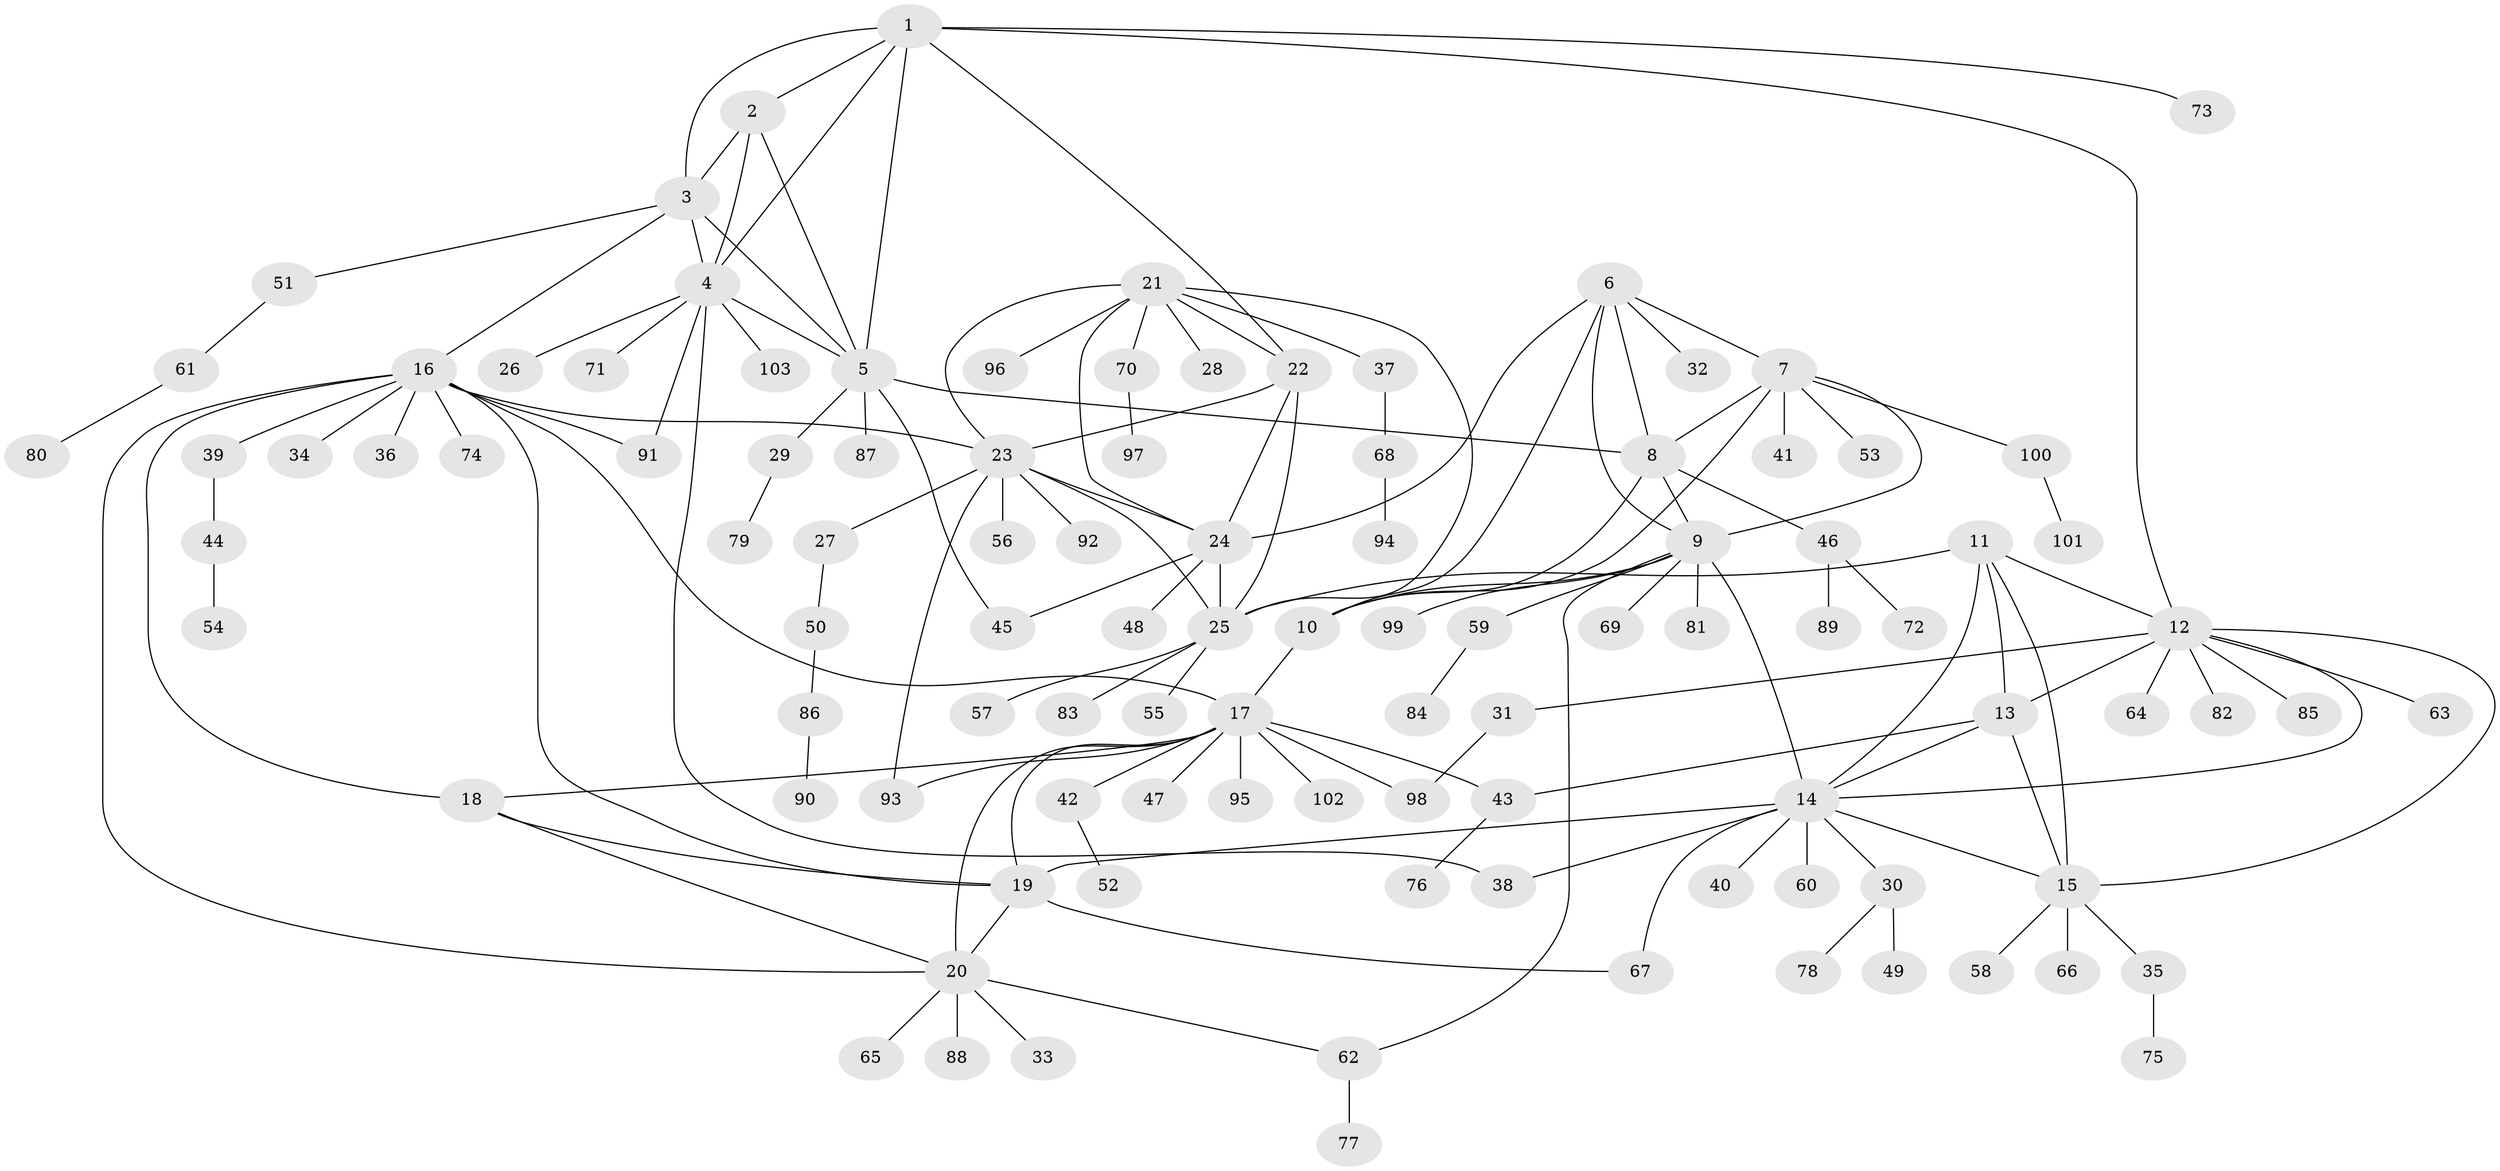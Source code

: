 // Generated by graph-tools (version 1.1) at 2025/55/03/09/25 04:55:12]
// undirected, 103 vertices, 146 edges
graph export_dot {
graph [start="1"]
  node [color=gray90,style=filled];
  1;
  2;
  3;
  4;
  5;
  6;
  7;
  8;
  9;
  10;
  11;
  12;
  13;
  14;
  15;
  16;
  17;
  18;
  19;
  20;
  21;
  22;
  23;
  24;
  25;
  26;
  27;
  28;
  29;
  30;
  31;
  32;
  33;
  34;
  35;
  36;
  37;
  38;
  39;
  40;
  41;
  42;
  43;
  44;
  45;
  46;
  47;
  48;
  49;
  50;
  51;
  52;
  53;
  54;
  55;
  56;
  57;
  58;
  59;
  60;
  61;
  62;
  63;
  64;
  65;
  66;
  67;
  68;
  69;
  70;
  71;
  72;
  73;
  74;
  75;
  76;
  77;
  78;
  79;
  80;
  81;
  82;
  83;
  84;
  85;
  86;
  87;
  88;
  89;
  90;
  91;
  92;
  93;
  94;
  95;
  96;
  97;
  98;
  99;
  100;
  101;
  102;
  103;
  1 -- 2;
  1 -- 3;
  1 -- 4;
  1 -- 5;
  1 -- 12;
  1 -- 22;
  1 -- 73;
  2 -- 3;
  2 -- 4;
  2 -- 5;
  3 -- 4;
  3 -- 5;
  3 -- 16;
  3 -- 51;
  4 -- 5;
  4 -- 26;
  4 -- 38;
  4 -- 71;
  4 -- 91;
  4 -- 103;
  5 -- 8;
  5 -- 29;
  5 -- 45;
  5 -- 87;
  6 -- 7;
  6 -- 8;
  6 -- 9;
  6 -- 10;
  6 -- 24;
  6 -- 32;
  7 -- 8;
  7 -- 9;
  7 -- 10;
  7 -- 41;
  7 -- 53;
  7 -- 100;
  8 -- 9;
  8 -- 10;
  8 -- 46;
  9 -- 10;
  9 -- 14;
  9 -- 59;
  9 -- 62;
  9 -- 69;
  9 -- 81;
  9 -- 99;
  10 -- 17;
  11 -- 12;
  11 -- 13;
  11 -- 14;
  11 -- 15;
  11 -- 25;
  12 -- 13;
  12 -- 14;
  12 -- 15;
  12 -- 31;
  12 -- 63;
  12 -- 64;
  12 -- 82;
  12 -- 85;
  13 -- 14;
  13 -- 15;
  13 -- 43;
  14 -- 15;
  14 -- 19;
  14 -- 30;
  14 -- 38;
  14 -- 40;
  14 -- 60;
  14 -- 67;
  15 -- 35;
  15 -- 58;
  15 -- 66;
  16 -- 17;
  16 -- 18;
  16 -- 19;
  16 -- 20;
  16 -- 23;
  16 -- 34;
  16 -- 36;
  16 -- 39;
  16 -- 74;
  16 -- 91;
  17 -- 18;
  17 -- 19;
  17 -- 20;
  17 -- 42;
  17 -- 43;
  17 -- 47;
  17 -- 93;
  17 -- 95;
  17 -- 98;
  17 -- 102;
  18 -- 19;
  18 -- 20;
  19 -- 20;
  19 -- 67;
  20 -- 33;
  20 -- 62;
  20 -- 65;
  20 -- 88;
  21 -- 22;
  21 -- 23;
  21 -- 24;
  21 -- 25;
  21 -- 28;
  21 -- 37;
  21 -- 70;
  21 -- 96;
  22 -- 23;
  22 -- 24;
  22 -- 25;
  23 -- 24;
  23 -- 25;
  23 -- 27;
  23 -- 56;
  23 -- 92;
  23 -- 93;
  24 -- 25;
  24 -- 45;
  24 -- 48;
  25 -- 55;
  25 -- 57;
  25 -- 83;
  27 -- 50;
  29 -- 79;
  30 -- 49;
  30 -- 78;
  31 -- 98;
  35 -- 75;
  37 -- 68;
  39 -- 44;
  42 -- 52;
  43 -- 76;
  44 -- 54;
  46 -- 72;
  46 -- 89;
  50 -- 86;
  51 -- 61;
  59 -- 84;
  61 -- 80;
  62 -- 77;
  68 -- 94;
  70 -- 97;
  86 -- 90;
  100 -- 101;
}
